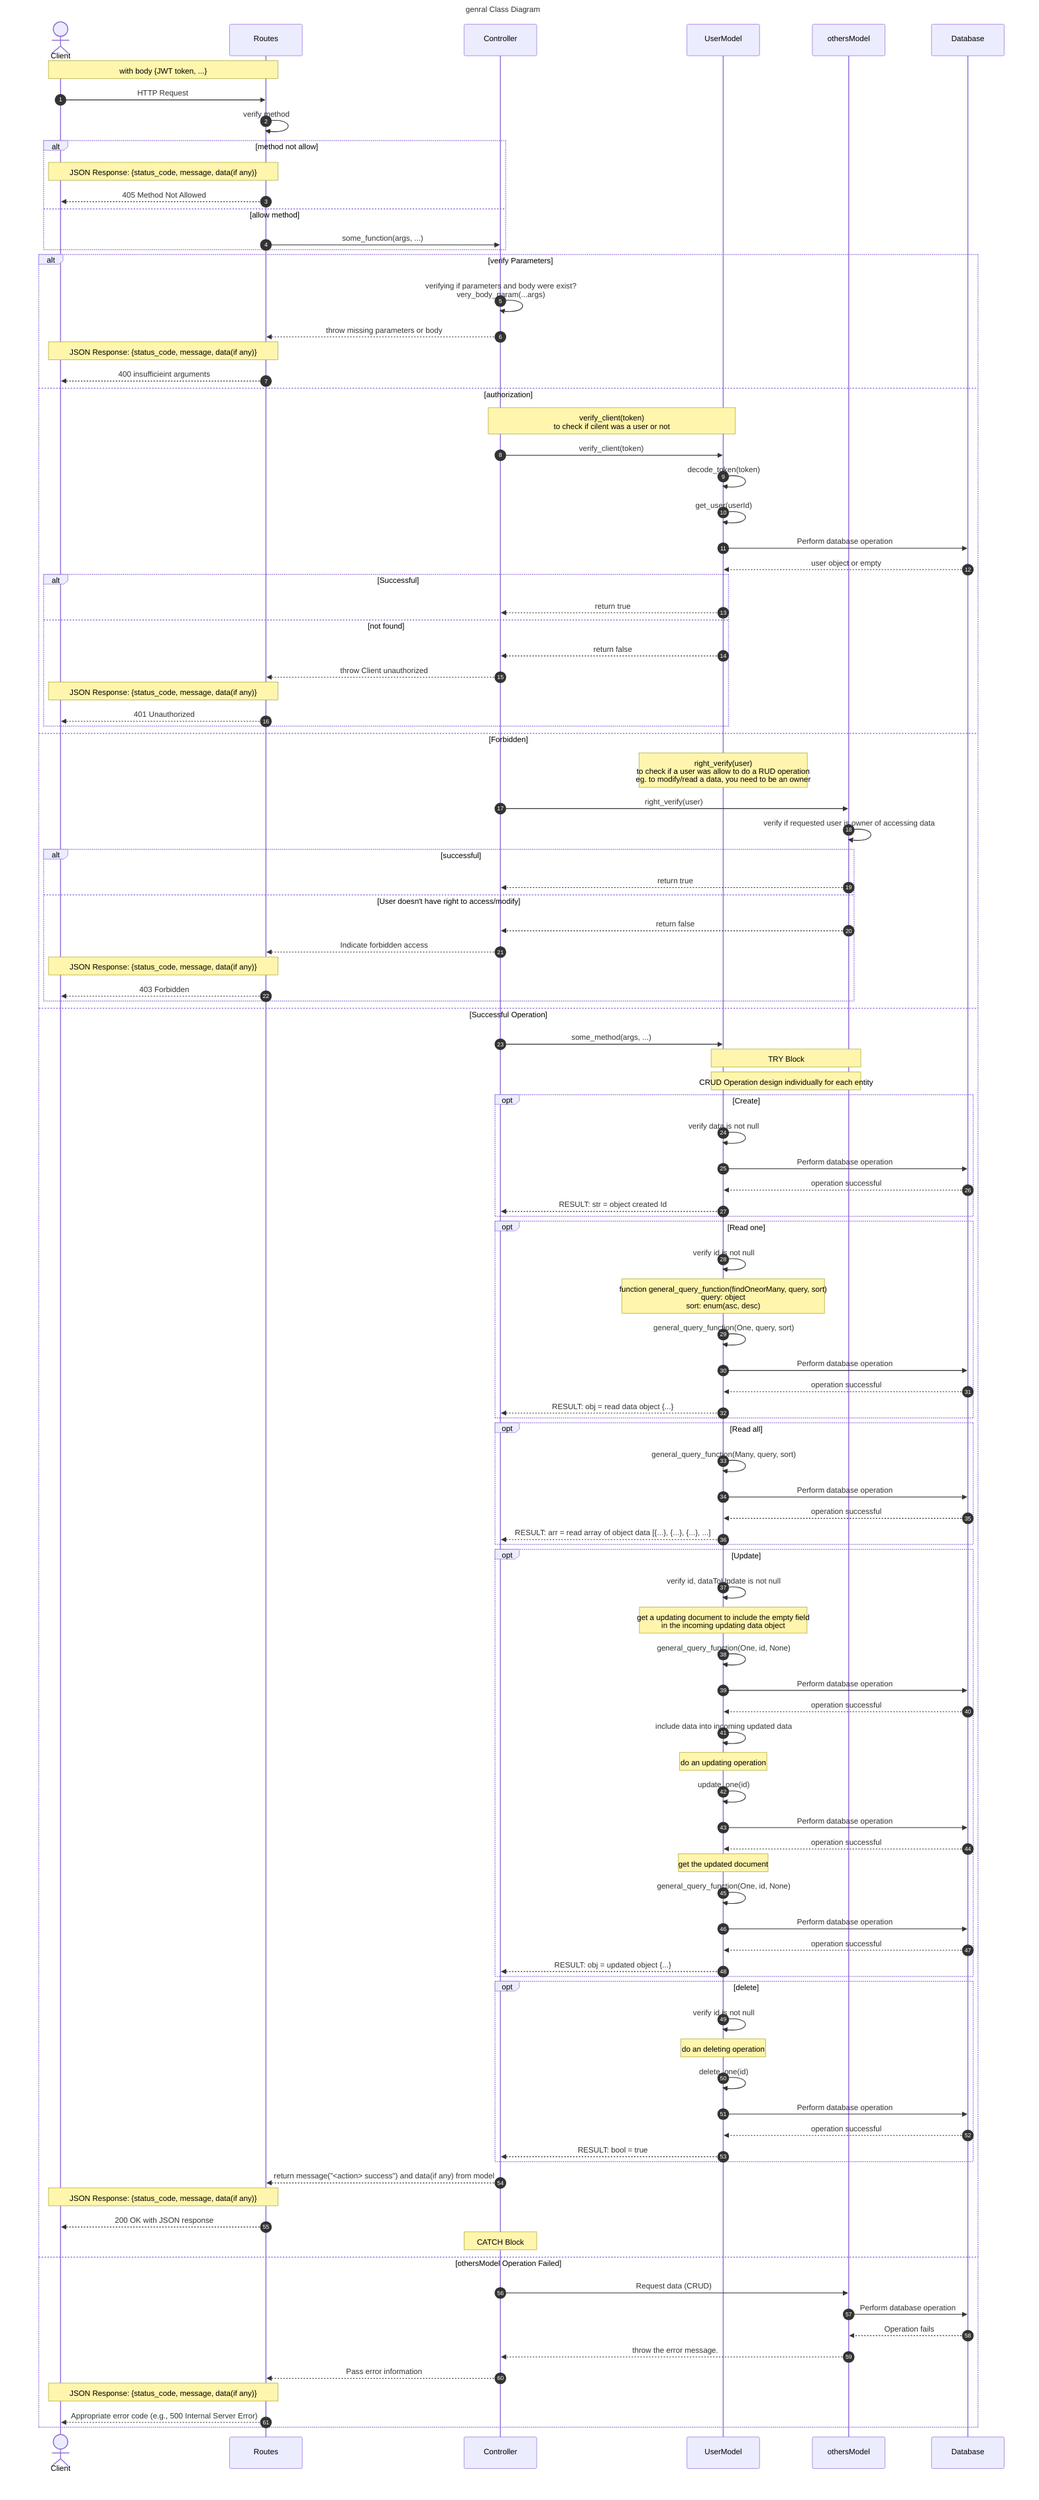 sequenceDiagram
    autonumber
    title genral Class Diagram
    Actor Client
    participant Routes
    participant Controller
    participant UserModel
    participant othersModel 
    participant Database

    Note over Client,Routes: with body {JWT token, ...}
    Client->>Routes: HTTP Request
    Routes->>Routes: verify method
    alt method not allow
        Note over Routes,Client: JSON Response: {status_code, message, data(if any)}
        Routes-->>Client: 405 Method Not Allowed
    else allow method
        Routes->>Controller: some_function(args, ...)
    end

    alt verify Parameters
        Controller->>Controller: verifying if parameters and body were exist?<br>very_body_param(...args)
        Controller-->>Routes: throw missing parameters or body
        Note over Routes,Client: JSON Response: {status_code, message, data(if any)}
        Routes-->>Client: 400 insufficieint arguments
    else authorization
        Note over Controller, UserModel: verify_client(token)<br/>to check if cilent was a user or not
        Controller->>UserModel: verify_client(token)
        UserModel->>UserModel: decode_token(token)
        UserModel->>UserModel: get_user(userId)
        UserModel->>Database: Perform database operation
        Database-->>UserModel: user object or empty
        alt Successful
            UserModel-->>Controller: return true
        else not found
            UserModel-->>Controller: return false
            Controller-->>Routes: throw Client unauthorized
            Note over Routes,Client: JSON Response: {status_code, message, data(if any)}
            Routes-->>Client: 401 Unauthorized
        end
    else Forbidden
        Note over UserModel: right_verify(user)<br/>to check if a user was allow to do a RUD operation<br/>eg. to modify/read a data, you need to be an owner
        Controller->>othersModel: right_verify(user)
        othersModel->>othersModel: verify if requested user is owner of accessing data
        alt successful
            othersModel-->>Controller: return true
        else User doesn't have right to access/modify
            othersModel-->>Controller: return false
            Controller-->>Routes: Indicate forbidden access
            Note over Routes,Client: JSON Response: {status_code, message, data(if any)}
            Routes-->>Client: 403 Forbidden
        end
    else Successful Operation
        Controller->>UserModel: some_method(args, ...)
        Note over UserModel,othersModel: TRY Block
        Note over UserModel,othersModel: CRUD Operation design individually for each entity
        opt Create
            UserModel->>UserModel: verify data is not null
            UserModel->>Database: Perform database operation
            Database-->>UserModel: operation successful 
            UserModel-->>Controller: RESULT: str = object created Id
        end
        opt Read one
            UserModel->>UserModel: verify id is not null
            Note over UserModel: function general_query_function(findOneorMany, query, sort)<br/>query: object<br/>sort: enum(asc, desc)
            UserModel->>UserModel: general_query_function(One, query, sort)
            UserModel->>Database: Perform database operation
            Database-->>UserModel: operation successful
            UserModel-->>Controller: RESULT: obj = read data object {...}
        end
        opt Read all
            UserModel->>UserModel: general_query_function(Many, query, sort)
            UserModel->>Database: Perform database operation
            Database-->>UserModel: operation successful
            UserModel-->>Controller: RESULT: arr = read array of object data [{...}, {...}, {...}, ...]
        end
        opt Update
            UserModel->>UserModel: verify id, dataToUpdate is not null 

            Note over UserModel:get a updating document to include the empty field<br/>in the incoming updating data object
            UserModel->>UserModel: general_query_function(One, id, None)
            UserModel->>Database: Perform database operation
            Database-->>UserModel: operation successful

            UserModel->>UserModel: include data into incoming updated data 

            Note over UserModel: do an updating operation
            UserModel->>UserModel: update_one(id)
            UserModel->>Database: Perform database operation
            Database-->>UserModel: operation successful

            Note over UserModel: get the updated document
            UserModel->>UserModel: general_query_function(One, id, None)
            UserModel->>Database: Perform database operation
            Database-->>UserModel: operation successful

            UserModel-->>Controller: RESULT: obj = updated object {...}
        end
        opt delete
            UserModel->>UserModel: verify id is not null
            Note over UserModel: do an deleting operation
            UserModel->>UserModel: delete_one(id)
            UserModel->>Database: Perform database operation
            Database-->>UserModel: operation successful
            UserModel-->>Controller: RESULT: bool = true
        end
        
        Controller-->>Routes: return message("<action> success") and data(if any) from model
        Note over Routes,Client: JSON Response: {status_code, message, data(if any)}
        Routes-->>Client: 200 OK with JSON response
    Note over Controller: CATCH Block
    else othersModel Operation Failed
        Controller->>othersModel: Request data (CRUD)
        othersModel->>Database: Perform database operation
        Database-->>othersModel: Operation fails
        othersModel-->>Controller: throw the error message.
        Controller-->>Routes: Pass error information
        Note over Routes,Client: JSON Response: {status_code, message, data(if any)}
        Routes-->>Client: Appropriate error code (e.g., 500 Internal Server Error)
    end
